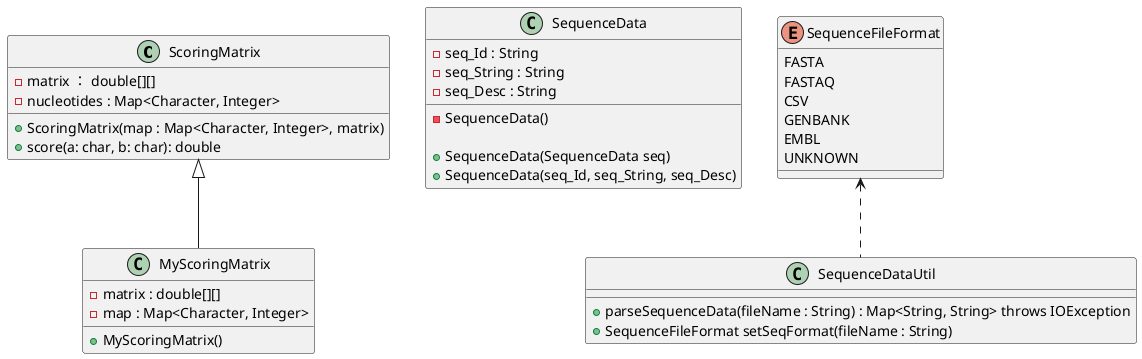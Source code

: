 @startuml
class ScoringMatrix{
    -matrix ： double[][]
    -nucleotides : Map<Character, Integer>

    +ScoringMatrix(map : Map<Character, Integer>, matrix)
    +score(a: char, b: char): double
}

class MyScoringMatrix extends ScoringMatrix{
    -matrix : double[][]
    -map : Map<Character, Integer>

    +MyScoringMatrix()
}

class SequenceData{
    -seq_Id : String
    -seq_String : String
    -seq_Desc : String
    -SequenceData()

    +SequenceData(SequenceData seq)
    +SequenceData(seq_Id, seq_String, seq_Desc)
}

class SequenceDataUtil{
    +parseSequenceData(fileName : String) : Map<String, String> throws IOException
    +SequenceFileFormat setSeqFormat(fileName : String)
}

enum SequenceFileFormat{
    FASTA
    FASTAQ
    CSV
    GENBANK
    EMBL
    UNKNOWN
}

SequenceFileFormat <.. SequenceDataUtil
@enduml

